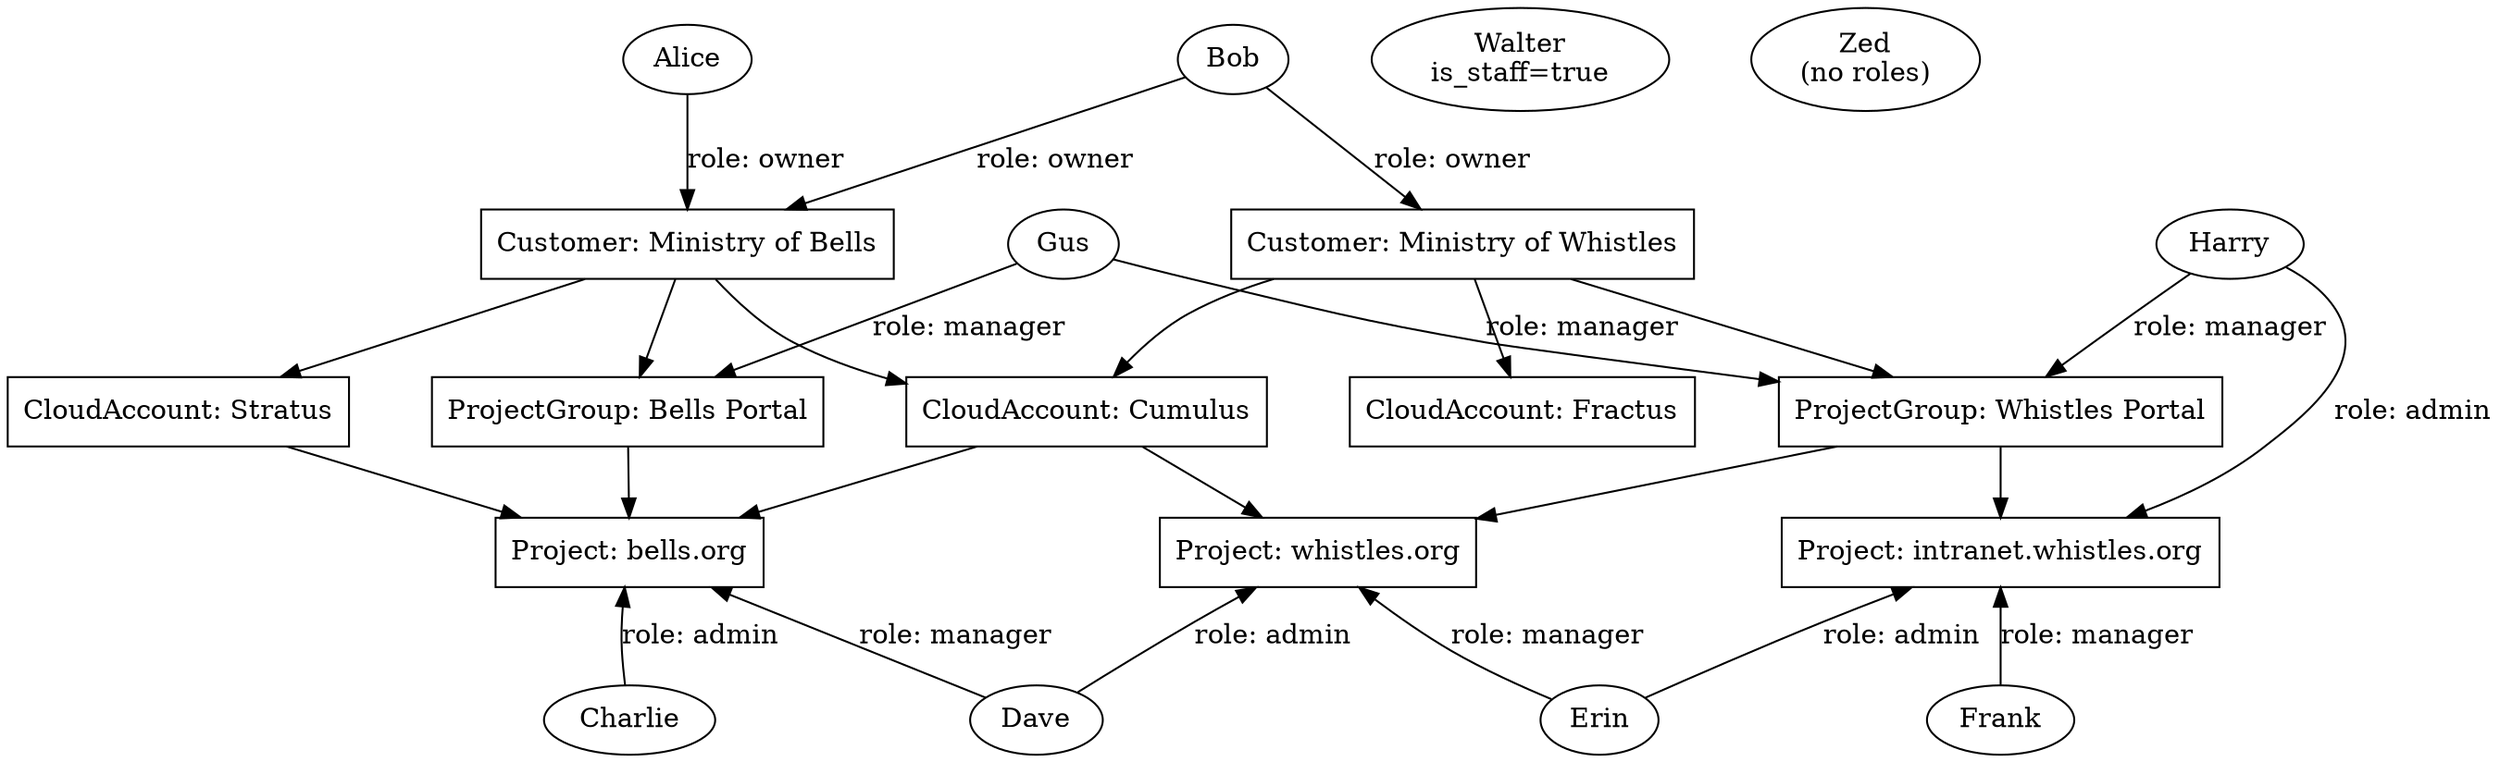digraph {
	nodesep = 0.6;

	node [shape="box"]

	c_mob [label="Customer: Ministry of Bells"];
	c_mow [label="Customer: Ministry of Whistles"];

	ca_s [label="CloudAccount: Stratus"]
	pg_bp [label="ProjectGroup: Bells Portal"]
	ca_c [label="CloudAccount: Cumulus"]
	pg_wp [label="ProjectGroup: Whistles Portal"]
	ca_f [label="CloudAccount: Fractus"]

	p_bo [label="Project: bells.org"]
	p_wo [label="Project: whistles.org"]
	p_iwo [label="Project: intranet.whistles.org"]

	node [shape="oval"]

	Alice -> c_mob [label="role: owner"]
	Bob -> c_mob [label="role: owner"]
	Bob -> c_mow [label="role: owner"]

	Walter [label="Walter\nis_staff=true"]
	Zed [label="Zed\n(no roles)"]

	c_mob -> pg_bp
	c_mow -> pg_wp

	c_mob -> ca_s
	c_mob -> ca_c
	c_mow -> ca_c
	c_mow -> ca_f

	pg_bp -> p_bo
	pg_wp -> p_wo
	pg_wp -> p_iwo

	ca_s -> p_bo
	ca_c -> p_bo
	ca_c -> p_wo

	Gus -> pg_bp [label="role: manager"]
	Gus -> pg_wp [label="role: manager"]

	Harry -> pg_wp [label="role: manager"]
	Harry -> p_iwo [label="role: admin"]

	p_bo -> Charlie [label="role: admin", dir="back"]
	p_bo -> Dave [label="role: manager", dir="back"]
	p_wo -> Dave [label="role: admin", dir="back"]
	p_wo -> Erin [label="role: manager", dir="back"]
	p_iwo -> Erin [label="role: admin", dir="back"]
	p_iwo -> Frank [label="role: manager", dir="back"]
}
